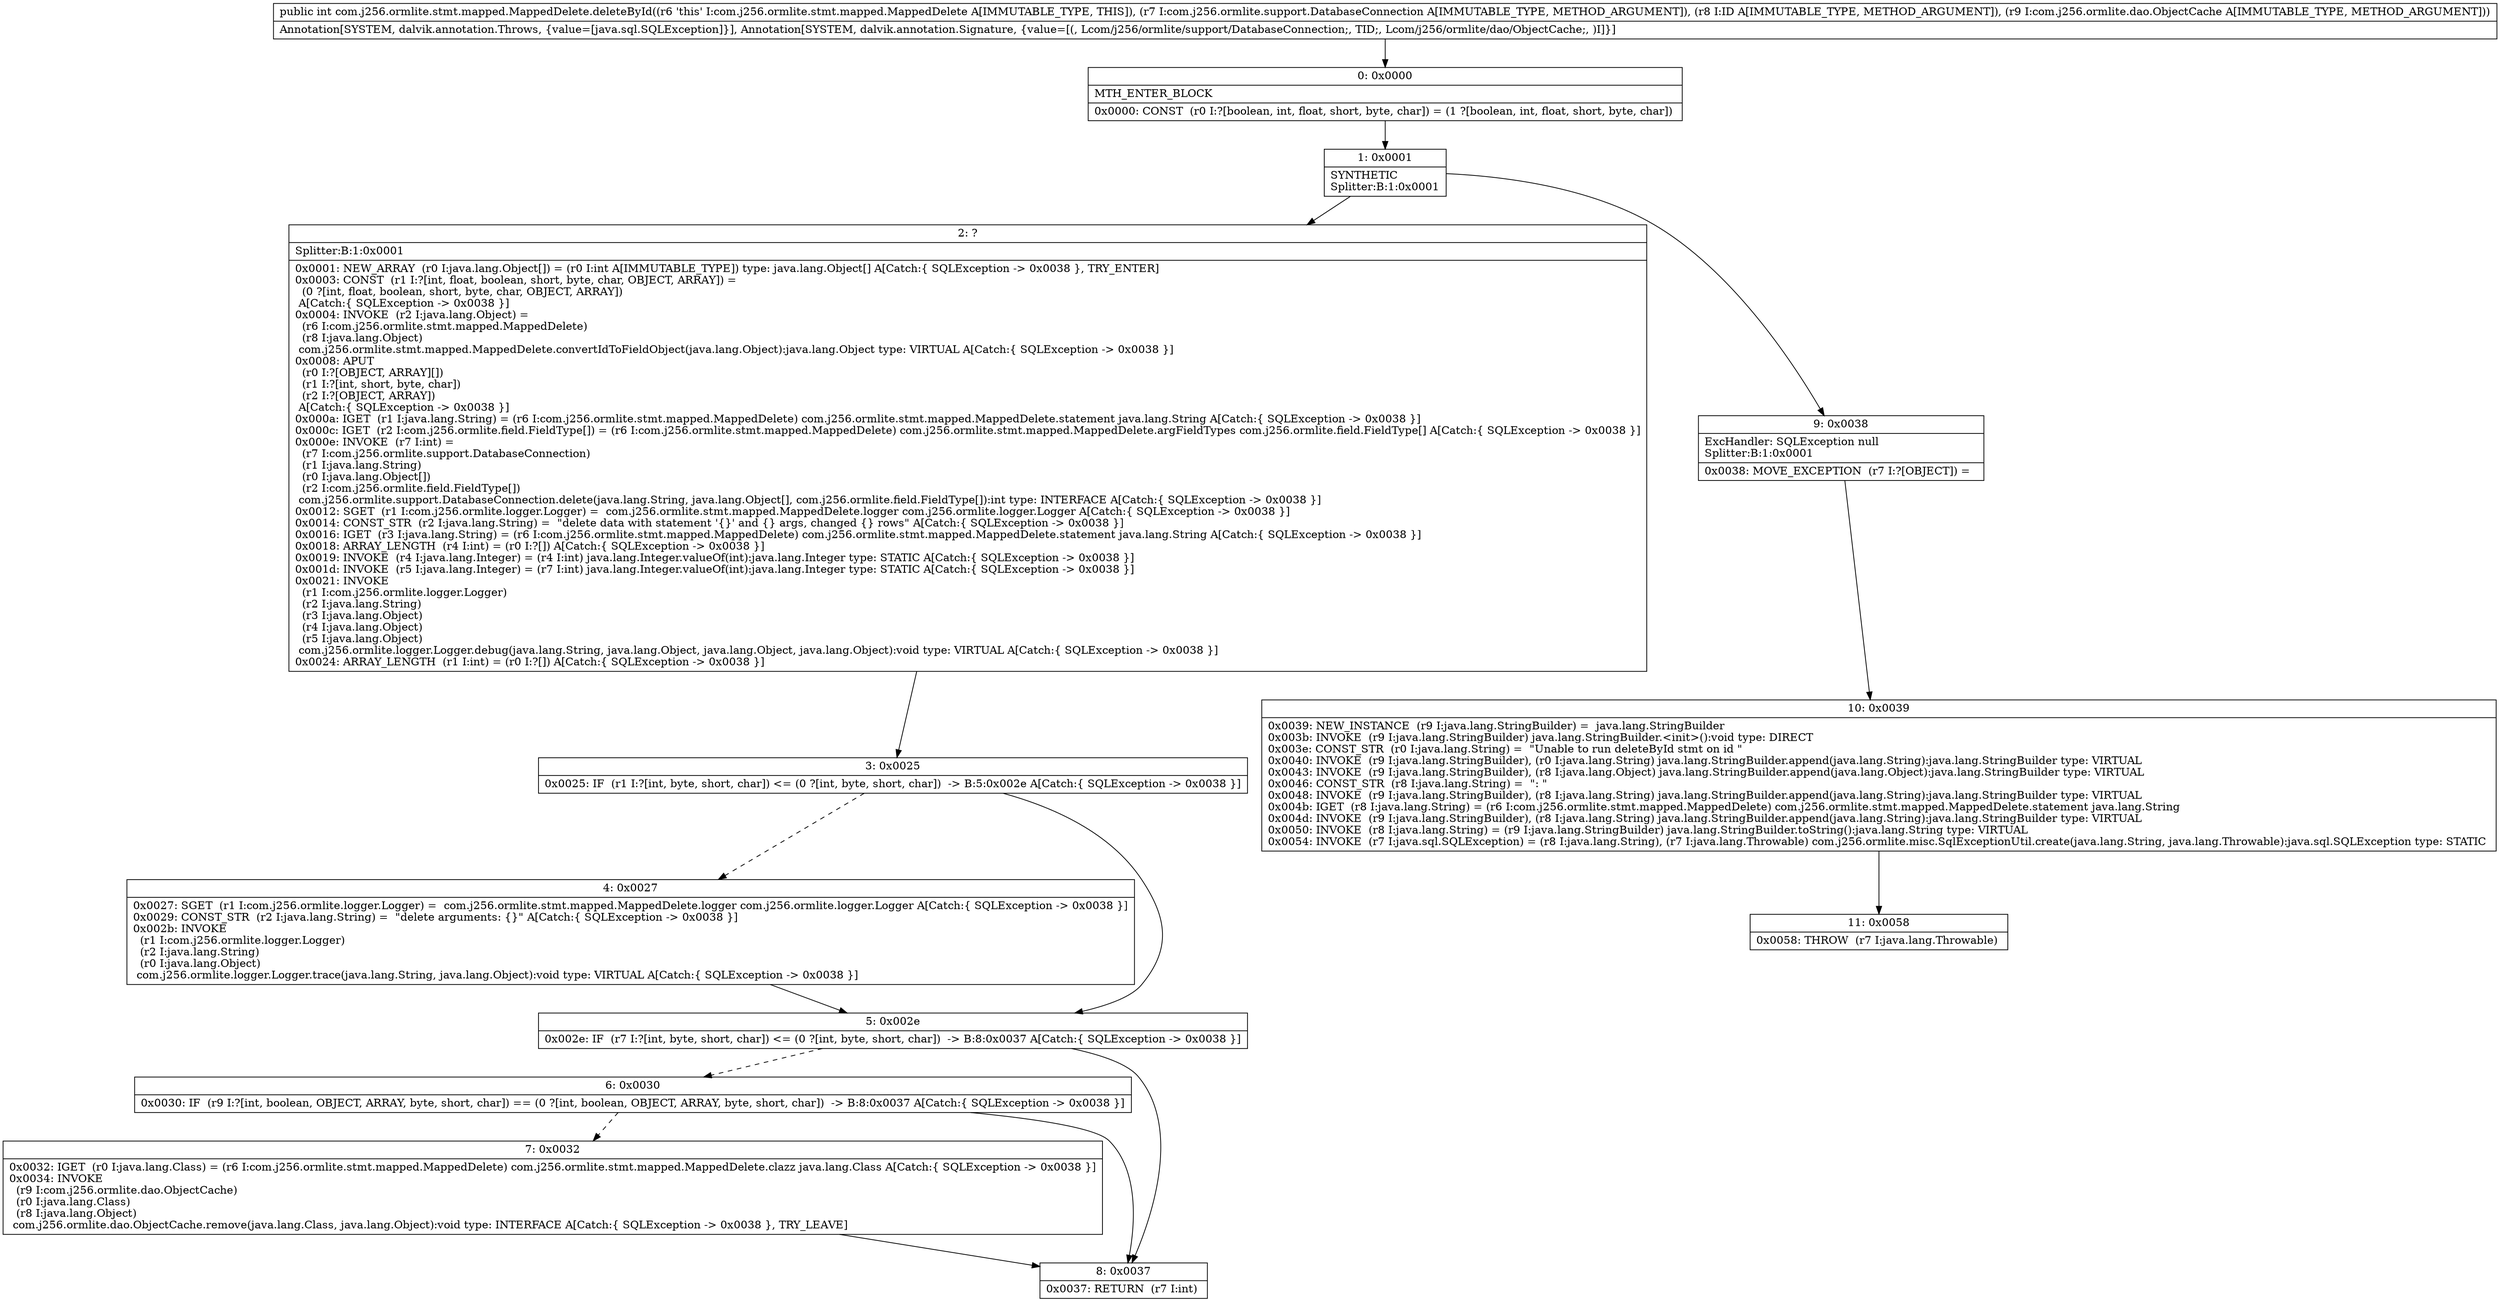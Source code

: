 digraph "CFG forcom.j256.ormlite.stmt.mapped.MappedDelete.deleteById(Lcom\/j256\/ormlite\/support\/DatabaseConnection;Ljava\/lang\/Object;Lcom\/j256\/ormlite\/dao\/ObjectCache;)I" {
Node_0 [shape=record,label="{0\:\ 0x0000|MTH_ENTER_BLOCK\l|0x0000: CONST  (r0 I:?[boolean, int, float, short, byte, char]) = (1 ?[boolean, int, float, short, byte, char]) \l}"];
Node_1 [shape=record,label="{1\:\ 0x0001|SYNTHETIC\lSplitter:B:1:0x0001\l}"];
Node_2 [shape=record,label="{2\:\ ?|Splitter:B:1:0x0001\l|0x0001: NEW_ARRAY  (r0 I:java.lang.Object[]) = (r0 I:int A[IMMUTABLE_TYPE]) type: java.lang.Object[] A[Catch:\{ SQLException \-\> 0x0038 \}, TRY_ENTER]\l0x0003: CONST  (r1 I:?[int, float, boolean, short, byte, char, OBJECT, ARRAY]) = \l  (0 ?[int, float, boolean, short, byte, char, OBJECT, ARRAY])\l A[Catch:\{ SQLException \-\> 0x0038 \}]\l0x0004: INVOKE  (r2 I:java.lang.Object) = \l  (r6 I:com.j256.ormlite.stmt.mapped.MappedDelete)\l  (r8 I:java.lang.Object)\l com.j256.ormlite.stmt.mapped.MappedDelete.convertIdToFieldObject(java.lang.Object):java.lang.Object type: VIRTUAL A[Catch:\{ SQLException \-\> 0x0038 \}]\l0x0008: APUT  \l  (r0 I:?[OBJECT, ARRAY][])\l  (r1 I:?[int, short, byte, char])\l  (r2 I:?[OBJECT, ARRAY])\l A[Catch:\{ SQLException \-\> 0x0038 \}]\l0x000a: IGET  (r1 I:java.lang.String) = (r6 I:com.j256.ormlite.stmt.mapped.MappedDelete) com.j256.ormlite.stmt.mapped.MappedDelete.statement java.lang.String A[Catch:\{ SQLException \-\> 0x0038 \}]\l0x000c: IGET  (r2 I:com.j256.ormlite.field.FieldType[]) = (r6 I:com.j256.ormlite.stmt.mapped.MappedDelete) com.j256.ormlite.stmt.mapped.MappedDelete.argFieldTypes com.j256.ormlite.field.FieldType[] A[Catch:\{ SQLException \-\> 0x0038 \}]\l0x000e: INVOKE  (r7 I:int) = \l  (r7 I:com.j256.ormlite.support.DatabaseConnection)\l  (r1 I:java.lang.String)\l  (r0 I:java.lang.Object[])\l  (r2 I:com.j256.ormlite.field.FieldType[])\l com.j256.ormlite.support.DatabaseConnection.delete(java.lang.String, java.lang.Object[], com.j256.ormlite.field.FieldType[]):int type: INTERFACE A[Catch:\{ SQLException \-\> 0x0038 \}]\l0x0012: SGET  (r1 I:com.j256.ormlite.logger.Logger) =  com.j256.ormlite.stmt.mapped.MappedDelete.logger com.j256.ormlite.logger.Logger A[Catch:\{ SQLException \-\> 0x0038 \}]\l0x0014: CONST_STR  (r2 I:java.lang.String) =  \"delete data with statement '\{\}' and \{\} args, changed \{\} rows\" A[Catch:\{ SQLException \-\> 0x0038 \}]\l0x0016: IGET  (r3 I:java.lang.String) = (r6 I:com.j256.ormlite.stmt.mapped.MappedDelete) com.j256.ormlite.stmt.mapped.MappedDelete.statement java.lang.String A[Catch:\{ SQLException \-\> 0x0038 \}]\l0x0018: ARRAY_LENGTH  (r4 I:int) = (r0 I:?[]) A[Catch:\{ SQLException \-\> 0x0038 \}]\l0x0019: INVOKE  (r4 I:java.lang.Integer) = (r4 I:int) java.lang.Integer.valueOf(int):java.lang.Integer type: STATIC A[Catch:\{ SQLException \-\> 0x0038 \}]\l0x001d: INVOKE  (r5 I:java.lang.Integer) = (r7 I:int) java.lang.Integer.valueOf(int):java.lang.Integer type: STATIC A[Catch:\{ SQLException \-\> 0x0038 \}]\l0x0021: INVOKE  \l  (r1 I:com.j256.ormlite.logger.Logger)\l  (r2 I:java.lang.String)\l  (r3 I:java.lang.Object)\l  (r4 I:java.lang.Object)\l  (r5 I:java.lang.Object)\l com.j256.ormlite.logger.Logger.debug(java.lang.String, java.lang.Object, java.lang.Object, java.lang.Object):void type: VIRTUAL A[Catch:\{ SQLException \-\> 0x0038 \}]\l0x0024: ARRAY_LENGTH  (r1 I:int) = (r0 I:?[]) A[Catch:\{ SQLException \-\> 0x0038 \}]\l}"];
Node_3 [shape=record,label="{3\:\ 0x0025|0x0025: IF  (r1 I:?[int, byte, short, char]) \<= (0 ?[int, byte, short, char])  \-\> B:5:0x002e A[Catch:\{ SQLException \-\> 0x0038 \}]\l}"];
Node_4 [shape=record,label="{4\:\ 0x0027|0x0027: SGET  (r1 I:com.j256.ormlite.logger.Logger) =  com.j256.ormlite.stmt.mapped.MappedDelete.logger com.j256.ormlite.logger.Logger A[Catch:\{ SQLException \-\> 0x0038 \}]\l0x0029: CONST_STR  (r2 I:java.lang.String) =  \"delete arguments: \{\}\" A[Catch:\{ SQLException \-\> 0x0038 \}]\l0x002b: INVOKE  \l  (r1 I:com.j256.ormlite.logger.Logger)\l  (r2 I:java.lang.String)\l  (r0 I:java.lang.Object)\l com.j256.ormlite.logger.Logger.trace(java.lang.String, java.lang.Object):void type: VIRTUAL A[Catch:\{ SQLException \-\> 0x0038 \}]\l}"];
Node_5 [shape=record,label="{5\:\ 0x002e|0x002e: IF  (r7 I:?[int, byte, short, char]) \<= (0 ?[int, byte, short, char])  \-\> B:8:0x0037 A[Catch:\{ SQLException \-\> 0x0038 \}]\l}"];
Node_6 [shape=record,label="{6\:\ 0x0030|0x0030: IF  (r9 I:?[int, boolean, OBJECT, ARRAY, byte, short, char]) == (0 ?[int, boolean, OBJECT, ARRAY, byte, short, char])  \-\> B:8:0x0037 A[Catch:\{ SQLException \-\> 0x0038 \}]\l}"];
Node_7 [shape=record,label="{7\:\ 0x0032|0x0032: IGET  (r0 I:java.lang.Class) = (r6 I:com.j256.ormlite.stmt.mapped.MappedDelete) com.j256.ormlite.stmt.mapped.MappedDelete.clazz java.lang.Class A[Catch:\{ SQLException \-\> 0x0038 \}]\l0x0034: INVOKE  \l  (r9 I:com.j256.ormlite.dao.ObjectCache)\l  (r0 I:java.lang.Class)\l  (r8 I:java.lang.Object)\l com.j256.ormlite.dao.ObjectCache.remove(java.lang.Class, java.lang.Object):void type: INTERFACE A[Catch:\{ SQLException \-\> 0x0038 \}, TRY_LEAVE]\l}"];
Node_8 [shape=record,label="{8\:\ 0x0037|0x0037: RETURN  (r7 I:int) \l}"];
Node_9 [shape=record,label="{9\:\ 0x0038|ExcHandler: SQLException null\lSplitter:B:1:0x0001\l|0x0038: MOVE_EXCEPTION  (r7 I:?[OBJECT]) =  \l}"];
Node_10 [shape=record,label="{10\:\ 0x0039|0x0039: NEW_INSTANCE  (r9 I:java.lang.StringBuilder) =  java.lang.StringBuilder \l0x003b: INVOKE  (r9 I:java.lang.StringBuilder) java.lang.StringBuilder.\<init\>():void type: DIRECT \l0x003e: CONST_STR  (r0 I:java.lang.String) =  \"Unable to run deleteById stmt on id \" \l0x0040: INVOKE  (r9 I:java.lang.StringBuilder), (r0 I:java.lang.String) java.lang.StringBuilder.append(java.lang.String):java.lang.StringBuilder type: VIRTUAL \l0x0043: INVOKE  (r9 I:java.lang.StringBuilder), (r8 I:java.lang.Object) java.lang.StringBuilder.append(java.lang.Object):java.lang.StringBuilder type: VIRTUAL \l0x0046: CONST_STR  (r8 I:java.lang.String) =  \": \" \l0x0048: INVOKE  (r9 I:java.lang.StringBuilder), (r8 I:java.lang.String) java.lang.StringBuilder.append(java.lang.String):java.lang.StringBuilder type: VIRTUAL \l0x004b: IGET  (r8 I:java.lang.String) = (r6 I:com.j256.ormlite.stmt.mapped.MappedDelete) com.j256.ormlite.stmt.mapped.MappedDelete.statement java.lang.String \l0x004d: INVOKE  (r9 I:java.lang.StringBuilder), (r8 I:java.lang.String) java.lang.StringBuilder.append(java.lang.String):java.lang.StringBuilder type: VIRTUAL \l0x0050: INVOKE  (r8 I:java.lang.String) = (r9 I:java.lang.StringBuilder) java.lang.StringBuilder.toString():java.lang.String type: VIRTUAL \l0x0054: INVOKE  (r7 I:java.sql.SQLException) = (r8 I:java.lang.String), (r7 I:java.lang.Throwable) com.j256.ormlite.misc.SqlExceptionUtil.create(java.lang.String, java.lang.Throwable):java.sql.SQLException type: STATIC \l}"];
Node_11 [shape=record,label="{11\:\ 0x0058|0x0058: THROW  (r7 I:java.lang.Throwable) \l}"];
MethodNode[shape=record,label="{public int com.j256.ormlite.stmt.mapped.MappedDelete.deleteById((r6 'this' I:com.j256.ormlite.stmt.mapped.MappedDelete A[IMMUTABLE_TYPE, THIS]), (r7 I:com.j256.ormlite.support.DatabaseConnection A[IMMUTABLE_TYPE, METHOD_ARGUMENT]), (r8 I:ID A[IMMUTABLE_TYPE, METHOD_ARGUMENT]), (r9 I:com.j256.ormlite.dao.ObjectCache A[IMMUTABLE_TYPE, METHOD_ARGUMENT]))  | Annotation[SYSTEM, dalvik.annotation.Throws, \{value=[java.sql.SQLException]\}], Annotation[SYSTEM, dalvik.annotation.Signature, \{value=[(, Lcom\/j256\/ormlite\/support\/DatabaseConnection;, TID;, Lcom\/j256\/ormlite\/dao\/ObjectCache;, )I]\}]\l}"];
MethodNode -> Node_0;
Node_0 -> Node_1;
Node_1 -> Node_2;
Node_1 -> Node_9;
Node_2 -> Node_3;
Node_3 -> Node_4[style=dashed];
Node_3 -> Node_5;
Node_4 -> Node_5;
Node_5 -> Node_6[style=dashed];
Node_5 -> Node_8;
Node_6 -> Node_7[style=dashed];
Node_6 -> Node_8;
Node_7 -> Node_8;
Node_9 -> Node_10;
Node_10 -> Node_11;
}

